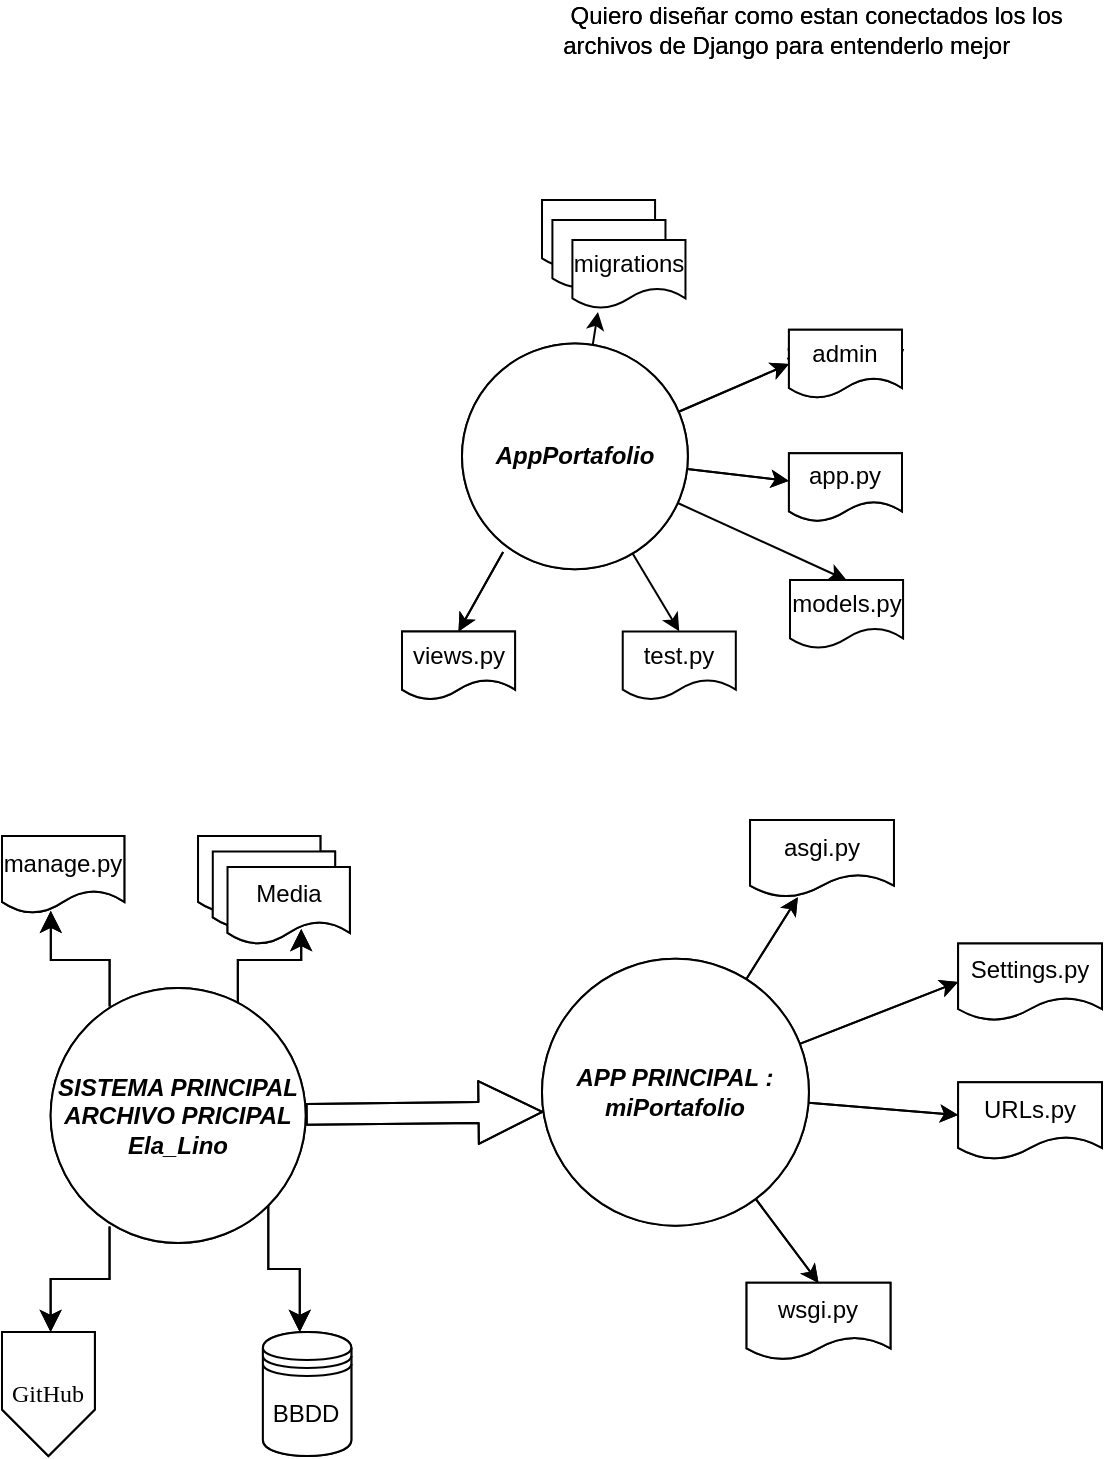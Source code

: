 <mxfile>
    <diagram id="o03Iqxn1VY3oEjjYWjxj" name="Pagina Inicial">
        <mxGraphModel dx="466" dy="575" grid="1" gridSize="10" guides="1" tooltips="1" connect="1" arrows="1" fold="1" page="1" pageScale="1" pageWidth="827" pageHeight="1169" math="0" shadow="0">
            <root>
                <mxCell id="0"/>
                <mxCell id="1" parent="0"/>
                <mxCell id="3" value="&lt;span style=&quot;white-space: pre;&quot;&gt;&#9;&lt;/span&gt;Quiero diseñar como estan conectados los los archivos de Django para entenderlo mejor&amp;nbsp;" style="text;html=1;align=center;verticalAlign=middle;whiteSpace=wrap;rounded=0;fillColor=none;" vertex="1" parent="1">
                    <mxGeometry x="264" y="30" width="300" height="30" as="geometry"/>
                </mxCell>
                <mxCell id="MdKOZIrz4xjOFt4gdJDP-42" value="" style="group" vertex="1" connectable="0" parent="1">
                    <mxGeometry x="290" y="440" width="280" height="270" as="geometry"/>
                </mxCell>
                <mxCell id="17" value="APP PRINCIPAL :&lt;br&gt;miPortafolio" style="ellipse;whiteSpace=wrap;html=1;aspect=fixed;movable=1;resizable=1;rotatable=1;deletable=1;editable=1;connectable=1;gradientColor=none;strokeColor=default;fontStyle=3" vertex="1" parent="MdKOZIrz4xjOFt4gdJDP-42">
                    <mxGeometry y="69.429" width="133.457" height="133.457" as="geometry"/>
                </mxCell>
                <mxCell id="31" value="asgi.py" style="shape=document;whiteSpace=wrap;html=1;boundedLbl=1;strokeColor=default;gradientColor=none;" vertex="1" parent="MdKOZIrz4xjOFt4gdJDP-42">
                    <mxGeometry x="104.025" width="71.95" height="38.571" as="geometry"/>
                </mxCell>
                <mxCell id="37" value="" style="edgeStyle=none;html=1;fontFamily=Verdana;" edge="1" parent="MdKOZIrz4xjOFt4gdJDP-42" source="17" target="31">
                    <mxGeometry relative="1" as="geometry"/>
                </mxCell>
                <mxCell id="32" value="wsgi.py" style="shape=document;whiteSpace=wrap;html=1;boundedLbl=1;strokeColor=default;gradientColor=none;" vertex="1" parent="MdKOZIrz4xjOFt4gdJDP-42">
                    <mxGeometry x="102.291" y="231.429" width="71.95" height="38.571" as="geometry"/>
                </mxCell>
                <mxCell id="35" value="" style="edgeStyle=none;html=1;fontFamily=Verdana;entryX=0.5;entryY=0;entryDx=0;entryDy=0;" edge="1" parent="MdKOZIrz4xjOFt4gdJDP-42" source="17" target="32">
                    <mxGeometry relative="1" as="geometry"/>
                </mxCell>
                <mxCell id="33" value="URLs.py" style="shape=document;whiteSpace=wrap;html=1;boundedLbl=1;strokeColor=default;gradientColor=none;" vertex="1" parent="MdKOZIrz4xjOFt4gdJDP-42">
                    <mxGeometry x="208.05" y="131.143" width="71.95" height="38.571" as="geometry"/>
                </mxCell>
                <mxCell id="38" value="" style="edgeStyle=none;html=1;fontFamily=Verdana;" edge="1" parent="MdKOZIrz4xjOFt4gdJDP-42" source="17" target="33">
                    <mxGeometry relative="1" as="geometry"/>
                </mxCell>
                <mxCell id="34" value="Settings.py" style="shape=document;whiteSpace=wrap;html=1;boundedLbl=1;strokeColor=default;gradientColor=none;" vertex="1" parent="MdKOZIrz4xjOFt4gdJDP-42">
                    <mxGeometry x="208.05" y="61.714" width="71.95" height="38.571" as="geometry"/>
                </mxCell>
                <mxCell id="36" value="" style="edgeStyle=none;html=1;fontFamily=Verdana;entryX=0;entryY=0.5;entryDx=0;entryDy=0;" edge="1" parent="MdKOZIrz4xjOFt4gdJDP-42" source="17" target="34">
                    <mxGeometry relative="1" as="geometry"/>
                </mxCell>
                <mxCell id="MdKOZIrz4xjOFt4gdJDP-53" value="" style="group" vertex="1" connectable="0" parent="1">
                    <mxGeometry x="20" y="448" width="213" height="310" as="geometry"/>
                </mxCell>
                <mxCell id="2" value="SISTEMA PRINCIPAL&lt;br&gt;ARCHIVO PRICIPAL&lt;br&gt;Ela_Lino" style="ellipse;whiteSpace=wrap;html=1;aspect=fixed;movable=1;resizable=1;rotatable=1;deletable=1;editable=1;connectable=1;gradientColor=none;strokeColor=default;fontStyle=3" vertex="1" parent="MdKOZIrz4xjOFt4gdJDP-53">
                    <mxGeometry x="24.322" y="75.95" width="127.505" height="127.505" as="geometry"/>
                </mxCell>
                <mxCell id="11" value="manage.py" style="shape=document;whiteSpace=wrap;html=1;boundedLbl=1;strokeColor=default;gradientColor=none;" vertex="1" parent="MdKOZIrz4xjOFt4gdJDP-53">
                    <mxGeometry width="61.173" height="38.75" as="geometry"/>
                </mxCell>
                <mxCell id="12" value="" style="edgeStyle=elbowEdgeStyle;elbow=vertical;endArrow=classic;html=1;curved=0;rounded=0;endSize=8;startSize=8;entryX=0.399;entryY=0.966;entryDx=0;entryDy=0;entryPerimeter=0;" edge="1" parent="MdKOZIrz4xjOFt4gdJDP-53" target="11">
                    <mxGeometry width="50" height="50" relative="1" as="geometry">
                        <mxPoint x="53.803" y="85.25" as="sourcePoint"/>
                        <mxPoint x="107.606" y="31" as="targetPoint"/>
                        <Array as="points">
                            <mxPoint x="31.692" y="62"/>
                            <mxPoint x="46.433" y="62"/>
                            <mxPoint x="77.388" y="62"/>
                            <mxPoint x="107.606" y="23.25"/>
                            <mxPoint x="70.754" y="10.85"/>
                        </Array>
                    </mxGeometry>
                </mxCell>
                <mxCell id="20" value="" style="group" vertex="1" connectable="0" parent="MdKOZIrz4xjOFt4gdJDP-53">
                    <mxGeometry x="130.453" y="248" width="44.221" height="62" as="geometry"/>
                </mxCell>
                <mxCell id="21" value="" style="group" vertex="1" connectable="0" parent="20">
                    <mxGeometry width="44.221" height="62" as="geometry"/>
                </mxCell>
                <mxCell id="8" value="" style="edgeStyle=elbowEdgeStyle;elbow=vertical;endArrow=classic;html=1;curved=0;rounded=0;endSize=8;startSize=8;exitX=1;exitY=1;exitDx=0;exitDy=0;" edge="1" parent="21" source="2">
                    <mxGeometry width="50" height="50" relative="1" as="geometry">
                        <mxPoint x="-10.318" y="-62" as="sourcePoint"/>
                        <mxPoint x="18.426" as="targetPoint"/>
                    </mxGeometry>
                </mxCell>
                <mxCell id="9" value="BBDD" style="shape=datastore;whiteSpace=wrap;html=1;strokeColor=default;gradientColor=none;" vertex="1" parent="21">
                    <mxGeometry width="44.221" height="62" as="geometry"/>
                </mxCell>
                <mxCell id="22" value="" style="group" vertex="1" connectable="0" parent="MdKOZIrz4xjOFt4gdJDP-53">
                    <mxGeometry y="248" width="46.433" height="62" as="geometry"/>
                </mxCell>
                <mxCell id="18" value="" style="edgeStyle=elbowEdgeStyle;elbow=vertical;endArrow=classic;html=1;curved=0;rounded=0;endSize=8;startSize=8;exitX=0.231;exitY=0.936;exitDx=0;exitDy=0;exitPerimeter=0;" edge="1" parent="22" source="2">
                    <mxGeometry width="50" height="50" relative="1" as="geometry">
                        <mxPoint x="53.803" y="-62" as="sourcePoint"/>
                        <mxPoint x="24.322" as="targetPoint"/>
                    </mxGeometry>
                </mxCell>
                <mxCell id="19" value="&lt;font face=&quot;Verdana&quot;&gt;GitHub&lt;/font&gt;" style="shape=offPageConnector;whiteSpace=wrap;html=1;strokeColor=default;gradientColor=none;" vertex="1" parent="22">
                    <mxGeometry width="46.433" height="62" as="geometry"/>
                </mxCell>
                <mxCell id="42" value="" style="shape=flexArrow;endArrow=classic;html=1;fontFamily=Verdana;width=10.435;endSize=10.304;entryX=0.005;entryY=0.573;entryDx=0;entryDy=0;entryPerimeter=0;" edge="1" parent="MdKOZIrz4xjOFt4gdJDP-53" source="2" target="17">
                    <mxGeometry width="50" height="50" relative="1" as="geometry">
                        <mxPoint x="151.827" y="142.6" as="sourcePoint"/>
                        <mxPoint x="203.419" y="142.6" as="targetPoint"/>
                    </mxGeometry>
                </mxCell>
                <mxCell id="9_yJZDYH4Xvpe3cvsq4S-43" value="" style="edgeStyle=elbowEdgeStyle;elbow=vertical;endArrow=classic;html=1;curved=0;rounded=0;endSize=8;startSize=8;exitX=0.734;exitY=0.055;exitDx=0;exitDy=0;exitPerimeter=0;" edge="1" parent="MdKOZIrz4xjOFt4gdJDP-53" source="2">
                    <mxGeometry width="50" height="50" relative="1" as="geometry">
                        <mxPoint x="120.135" y="69.75" as="sourcePoint"/>
                        <mxPoint x="149.616" y="46.5" as="targetPoint"/>
                        <Array as="points">
                            <mxPoint x="144.457" y="62"/>
                            <mxPoint x="151.827" y="62"/>
                            <mxPoint x="182.782" y="62"/>
                            <mxPoint x="213" y="23.25"/>
                            <mxPoint x="176.149" y="10.85"/>
                        </Array>
                    </mxGeometry>
                </mxCell>
                <mxCell id="9_yJZDYH4Xvpe3cvsq4S-46" value="" style="group" vertex="1" connectable="0" parent="MdKOZIrz4xjOFt4gdJDP-53">
                    <mxGeometry x="98.024" width="75.913" height="54.25" as="geometry"/>
                </mxCell>
                <mxCell id="9_yJZDYH4Xvpe3cvsq4S-42" value="" style="shape=document;whiteSpace=wrap;html=1;boundedLbl=1;strokeColor=default;gradientColor=none;" vertex="1" parent="9_yJZDYH4Xvpe3cvsq4S-46">
                    <mxGeometry width="61.173" height="38.75" as="geometry"/>
                </mxCell>
                <mxCell id="9_yJZDYH4Xvpe3cvsq4S-44" value="" style="shape=document;whiteSpace=wrap;html=1;boundedLbl=1;strokeColor=default;gradientColor=none;" vertex="1" parent="9_yJZDYH4Xvpe3cvsq4S-46">
                    <mxGeometry x="7.37" y="7.75" width="61.173" height="38.75" as="geometry"/>
                </mxCell>
                <mxCell id="9_yJZDYH4Xvpe3cvsq4S-45" value="Media" style="shape=document;whiteSpace=wrap;html=1;boundedLbl=1;strokeColor=default;gradientColor=none;" vertex="1" parent="9_yJZDYH4Xvpe3cvsq4S-46">
                    <mxGeometry x="14.74" y="15.5" width="61.173" height="38.75" as="geometry"/>
                </mxCell>
                <mxCell id="MdKOZIrz4xjOFt4gdJDP-44" value="AppPortafolio" style="ellipse;whiteSpace=wrap;html=1;aspect=fixed;movable=1;resizable=1;rotatable=1;deletable=1;editable=1;connectable=1;gradientColor=none;strokeColor=default;fontStyle=3" vertex="1" parent="1">
                    <mxGeometry x="250" y="201.714" width="112.925" height="112.925" as="geometry"/>
                </mxCell>
                <mxCell id="MdKOZIrz4xjOFt4gdJDP-46" value="" style="edgeStyle=none;html=1;fontFamily=Verdana;entryX=0.226;entryY=1.05;entryDx=0;entryDy=0;entryPerimeter=0;" edge="1" parent="1" source="MdKOZIrz4xjOFt4gdJDP-44" target="MdKOZIrz4xjOFt4gdJDP-111">
                    <mxGeometry relative="1" as="geometry"/>
                </mxCell>
                <mxCell id="MdKOZIrz4xjOFt4gdJDP-49" value="URLs.py" style="shape=document;whiteSpace=wrap;html=1;boundedLbl=1;strokeColor=default;gradientColor=none;" vertex="1" parent="1">
                    <mxGeometry x="413.467" y="256.571" width="56.533" height="34.286" as="geometry"/>
                </mxCell>
                <mxCell id="MdKOZIrz4xjOFt4gdJDP-50" value="" style="edgeStyle=none;html=1;fontFamily=Verdana;" edge="1" parent="1" source="MdKOZIrz4xjOFt4gdJDP-44" target="MdKOZIrz4xjOFt4gdJDP-49">
                    <mxGeometry relative="1" as="geometry"/>
                </mxCell>
                <mxCell id="MdKOZIrz4xjOFt4gdJDP-51" value="Settings.py" style="shape=document;whiteSpace=wrap;html=1;boundedLbl=1;strokeColor=default;gradientColor=none;" vertex="1" parent="1">
                    <mxGeometry x="413.467" y="194.857" width="56.533" height="34.286" as="geometry"/>
                </mxCell>
                <mxCell id="MdKOZIrz4xjOFt4gdJDP-52" value="" style="edgeStyle=none;html=1;fontFamily=Verdana;entryX=0;entryY=0.5;entryDx=0;entryDy=0;" edge="1" parent="1" source="MdKOZIrz4xjOFt4gdJDP-44" target="MdKOZIrz4xjOFt4gdJDP-51">
                    <mxGeometry relative="1" as="geometry"/>
                </mxCell>
                <mxCell id="MdKOZIrz4xjOFt4gdJDP-58" value="" style="group" vertex="1" connectable="0" parent="1">
                    <mxGeometry x="330.372" y="345.714" width="56.533" height="34.286" as="geometry"/>
                </mxCell>
                <mxCell id="MdKOZIrz4xjOFt4gdJDP-47" value="test.py" style="shape=document;whiteSpace=wrap;html=1;boundedLbl=1;strokeColor=default;gradientColor=none;" vertex="1" parent="MdKOZIrz4xjOFt4gdJDP-58">
                    <mxGeometry width="56.533" height="34.286" as="geometry"/>
                </mxCell>
                <mxCell id="MdKOZIrz4xjOFt4gdJDP-48" value="" style="edgeStyle=none;html=1;fontFamily=Verdana;entryX=0.5;entryY=0;entryDx=0;entryDy=0;" edge="1" parent="1" source="MdKOZIrz4xjOFt4gdJDP-44" target="MdKOZIrz4xjOFt4gdJDP-47">
                    <mxGeometry relative="1" as="geometry"/>
                </mxCell>
                <mxCell id="MdKOZIrz4xjOFt4gdJDP-63" value="" style="group" vertex="1" connectable="0" parent="1">
                    <mxGeometry x="220.002" y="345.714" width="56.533" height="34.286" as="geometry"/>
                </mxCell>
                <mxCell id="MdKOZIrz4xjOFt4gdJDP-64" value="wsgi.py" style="shape=document;whiteSpace=wrap;html=1;boundedLbl=1;strokeColor=default;gradientColor=none;" vertex="1" parent="MdKOZIrz4xjOFt4gdJDP-63">
                    <mxGeometry width="56.533" height="34.286" as="geometry"/>
                </mxCell>
                <mxCell id="MdKOZIrz4xjOFt4gdJDP-65" value="" style="edgeStyle=none;html=1;fontFamily=Verdana;entryX=0.5;entryY=0;entryDx=0;entryDy=0;exitX=0.182;exitY=0.923;exitDx=0;exitDy=0;exitPerimeter=0;" edge="1" parent="1" target="MdKOZIrz4xjOFt4gdJDP-64" source="MdKOZIrz4xjOFt4gdJDP-44">
                    <mxGeometry relative="1" as="geometry">
                        <mxPoint x="249.473" y="307.525" as="sourcePoint"/>
                    </mxGeometry>
                </mxCell>
                <mxCell id="MdKOZIrz4xjOFt4gdJDP-112" value="" style="group" vertex="1" connectable="0" parent="1">
                    <mxGeometry x="290.004" y="130" width="71.733" height="54.286" as="geometry"/>
                </mxCell>
                <mxCell id="MdKOZIrz4xjOFt4gdJDP-56" value="" style="shape=document;whiteSpace=wrap;html=1;boundedLbl=1;strokeColor=default;gradientColor=none;" vertex="1" parent="MdKOZIrz4xjOFt4gdJDP-112">
                    <mxGeometry width="56.533" height="34.286" as="geometry"/>
                </mxCell>
                <mxCell id="MdKOZIrz4xjOFt4gdJDP-45" value="" style="shape=document;whiteSpace=wrap;html=1;boundedLbl=1;strokeColor=default;gradientColor=none;" vertex="1" parent="MdKOZIrz4xjOFt4gdJDP-112">
                    <mxGeometry x="5.2" y="10" width="56.533" height="34.286" as="geometry"/>
                </mxCell>
                <mxCell id="MdKOZIrz4xjOFt4gdJDP-111" value="migrations" style="shape=document;whiteSpace=wrap;html=1;boundedLbl=1;strokeColor=default;gradientColor=none;" vertex="1" parent="MdKOZIrz4xjOFt4gdJDP-112">
                    <mxGeometry x="15.2" y="20" width="56.533" height="34.286" as="geometry"/>
                </mxCell>
                <mxCell id="MdKOZIrz4xjOFt4gdJDP-67" value="Capa sin título" parent="0"/>
                <mxCell id="MdKOZIrz4xjOFt4gdJDP-68" value="&lt;span style=&quot;white-space: pre;&quot;&gt;&#9;&lt;/span&gt;Quiero diseñar como estan conectados los los archivos de Django para entenderlo mejor&amp;nbsp;" style="text;html=1;align=center;verticalAlign=middle;whiteSpace=wrap;rounded=0;fillColor=none;" vertex="1" parent="MdKOZIrz4xjOFt4gdJDP-67">
                    <mxGeometry x="264" y="30" width="300" height="30" as="geometry"/>
                </mxCell>
                <mxCell id="MdKOZIrz4xjOFt4gdJDP-69" value="" style="group" vertex="1" connectable="0" parent="MdKOZIrz4xjOFt4gdJDP-67">
                    <mxGeometry x="290" y="440" width="280" height="270" as="geometry"/>
                </mxCell>
                <mxCell id="MdKOZIrz4xjOFt4gdJDP-70" value="APP PRINCIPAL :&lt;br&gt;miPortafolio" style="ellipse;whiteSpace=wrap;html=1;aspect=fixed;movable=1;resizable=1;rotatable=1;deletable=1;editable=1;connectable=1;gradientColor=none;strokeColor=default;fontStyle=3" vertex="1" parent="MdKOZIrz4xjOFt4gdJDP-69">
                    <mxGeometry y="69.429" width="133.457" height="133.457" as="geometry"/>
                </mxCell>
                <mxCell id="MdKOZIrz4xjOFt4gdJDP-71" value="asgi.py" style="shape=document;whiteSpace=wrap;html=1;boundedLbl=1;strokeColor=default;gradientColor=none;" vertex="1" parent="MdKOZIrz4xjOFt4gdJDP-69">
                    <mxGeometry x="104.025" width="71.95" height="38.571" as="geometry"/>
                </mxCell>
                <mxCell id="MdKOZIrz4xjOFt4gdJDP-72" value="" style="edgeStyle=none;html=1;fontFamily=Verdana;" edge="1" parent="MdKOZIrz4xjOFt4gdJDP-69" source="MdKOZIrz4xjOFt4gdJDP-70" target="MdKOZIrz4xjOFt4gdJDP-71">
                    <mxGeometry relative="1" as="geometry"/>
                </mxCell>
                <mxCell id="MdKOZIrz4xjOFt4gdJDP-73" value="wsgi.py" style="shape=document;whiteSpace=wrap;html=1;boundedLbl=1;strokeColor=default;gradientColor=none;" vertex="1" parent="MdKOZIrz4xjOFt4gdJDP-69">
                    <mxGeometry x="102.291" y="231.429" width="71.95" height="38.571" as="geometry"/>
                </mxCell>
                <mxCell id="MdKOZIrz4xjOFt4gdJDP-74" value="" style="edgeStyle=none;html=1;fontFamily=Verdana;entryX=0.5;entryY=0;entryDx=0;entryDy=0;" edge="1" parent="MdKOZIrz4xjOFt4gdJDP-69" source="MdKOZIrz4xjOFt4gdJDP-70" target="MdKOZIrz4xjOFt4gdJDP-73">
                    <mxGeometry relative="1" as="geometry"/>
                </mxCell>
                <mxCell id="MdKOZIrz4xjOFt4gdJDP-75" value="URLs.py" style="shape=document;whiteSpace=wrap;html=1;boundedLbl=1;strokeColor=default;gradientColor=none;" vertex="1" parent="MdKOZIrz4xjOFt4gdJDP-69">
                    <mxGeometry x="208.05" y="131.143" width="71.95" height="38.571" as="geometry"/>
                </mxCell>
                <mxCell id="MdKOZIrz4xjOFt4gdJDP-76" value="" style="edgeStyle=none;html=1;fontFamily=Verdana;" edge="1" parent="MdKOZIrz4xjOFt4gdJDP-69" source="MdKOZIrz4xjOFt4gdJDP-70" target="MdKOZIrz4xjOFt4gdJDP-75">
                    <mxGeometry relative="1" as="geometry"/>
                </mxCell>
                <mxCell id="MdKOZIrz4xjOFt4gdJDP-77" value="Settings.py" style="shape=document;whiteSpace=wrap;html=1;boundedLbl=1;strokeColor=default;gradientColor=none;" vertex="1" parent="MdKOZIrz4xjOFt4gdJDP-69">
                    <mxGeometry x="208.05" y="61.714" width="71.95" height="38.571" as="geometry"/>
                </mxCell>
                <mxCell id="MdKOZIrz4xjOFt4gdJDP-78" value="" style="edgeStyle=none;html=1;fontFamily=Verdana;entryX=0;entryY=0.5;entryDx=0;entryDy=0;" edge="1" parent="MdKOZIrz4xjOFt4gdJDP-69" source="MdKOZIrz4xjOFt4gdJDP-70" target="MdKOZIrz4xjOFt4gdJDP-77">
                    <mxGeometry relative="1" as="geometry"/>
                </mxCell>
                <mxCell id="MdKOZIrz4xjOFt4gdJDP-79" value="" style="group" vertex="1" connectable="0" parent="MdKOZIrz4xjOFt4gdJDP-67">
                    <mxGeometry x="20" y="448" width="213" height="310" as="geometry"/>
                </mxCell>
                <mxCell id="MdKOZIrz4xjOFt4gdJDP-80" value="SISTEMA PRINCIPAL&lt;br&gt;ARCHIVO PRICIPAL&lt;br&gt;Ela_Lino" style="ellipse;whiteSpace=wrap;html=1;aspect=fixed;movable=1;resizable=1;rotatable=1;deletable=1;editable=1;connectable=1;gradientColor=none;strokeColor=default;fontStyle=3" vertex="1" parent="MdKOZIrz4xjOFt4gdJDP-79">
                    <mxGeometry x="24.322" y="75.95" width="127.505" height="127.505" as="geometry"/>
                </mxCell>
                <mxCell id="MdKOZIrz4xjOFt4gdJDP-81" value="manage.py" style="shape=document;whiteSpace=wrap;html=1;boundedLbl=1;strokeColor=default;gradientColor=none;" vertex="1" parent="MdKOZIrz4xjOFt4gdJDP-79">
                    <mxGeometry width="61.173" height="38.75" as="geometry"/>
                </mxCell>
                <mxCell id="MdKOZIrz4xjOFt4gdJDP-82" value="" style="edgeStyle=elbowEdgeStyle;elbow=vertical;endArrow=classic;html=1;curved=0;rounded=0;endSize=8;startSize=8;entryX=0.399;entryY=0.966;entryDx=0;entryDy=0;entryPerimeter=0;" edge="1" parent="MdKOZIrz4xjOFt4gdJDP-79" target="MdKOZIrz4xjOFt4gdJDP-81">
                    <mxGeometry width="50" height="50" relative="1" as="geometry">
                        <mxPoint x="53.803" y="85.25" as="sourcePoint"/>
                        <mxPoint x="107.606" y="31" as="targetPoint"/>
                        <Array as="points">
                            <mxPoint x="31.692" y="62"/>
                            <mxPoint x="46.433" y="62"/>
                            <mxPoint x="77.388" y="62"/>
                            <mxPoint x="107.606" y="23.25"/>
                            <mxPoint x="70.754" y="10.85"/>
                        </Array>
                    </mxGeometry>
                </mxCell>
                <mxCell id="MdKOZIrz4xjOFt4gdJDP-83" value="" style="group" vertex="1" connectable="0" parent="MdKOZIrz4xjOFt4gdJDP-79">
                    <mxGeometry x="130.453" y="248" width="44.221" height="62" as="geometry"/>
                </mxCell>
                <mxCell id="MdKOZIrz4xjOFt4gdJDP-84" value="" style="group" vertex="1" connectable="0" parent="MdKOZIrz4xjOFt4gdJDP-83">
                    <mxGeometry width="44.221" height="62" as="geometry"/>
                </mxCell>
                <mxCell id="MdKOZIrz4xjOFt4gdJDP-85" value="" style="edgeStyle=elbowEdgeStyle;elbow=vertical;endArrow=classic;html=1;curved=0;rounded=0;endSize=8;startSize=8;exitX=1;exitY=1;exitDx=0;exitDy=0;" edge="1" parent="MdKOZIrz4xjOFt4gdJDP-84" source="MdKOZIrz4xjOFt4gdJDP-80">
                    <mxGeometry width="50" height="50" relative="1" as="geometry">
                        <mxPoint x="-10.318" y="-62" as="sourcePoint"/>
                        <mxPoint x="18.426" as="targetPoint"/>
                    </mxGeometry>
                </mxCell>
                <mxCell id="MdKOZIrz4xjOFt4gdJDP-86" value="BBDD" style="shape=datastore;whiteSpace=wrap;html=1;strokeColor=default;gradientColor=none;" vertex="1" parent="MdKOZIrz4xjOFt4gdJDP-84">
                    <mxGeometry width="44.221" height="62" as="geometry"/>
                </mxCell>
                <mxCell id="MdKOZIrz4xjOFt4gdJDP-87" value="" style="group" vertex="1" connectable="0" parent="MdKOZIrz4xjOFt4gdJDP-79">
                    <mxGeometry y="248" width="46.433" height="62" as="geometry"/>
                </mxCell>
                <mxCell id="MdKOZIrz4xjOFt4gdJDP-88" value="" style="edgeStyle=elbowEdgeStyle;elbow=vertical;endArrow=classic;html=1;curved=0;rounded=0;endSize=8;startSize=8;exitX=0.231;exitY=0.936;exitDx=0;exitDy=0;exitPerimeter=0;" edge="1" parent="MdKOZIrz4xjOFt4gdJDP-87" source="MdKOZIrz4xjOFt4gdJDP-80">
                    <mxGeometry width="50" height="50" relative="1" as="geometry">
                        <mxPoint x="53.803" y="-62" as="sourcePoint"/>
                        <mxPoint x="24.322" as="targetPoint"/>
                    </mxGeometry>
                </mxCell>
                <mxCell id="MdKOZIrz4xjOFt4gdJDP-89" value="&lt;font face=&quot;Verdana&quot;&gt;GitHub&lt;/font&gt;" style="shape=offPageConnector;whiteSpace=wrap;html=1;strokeColor=default;gradientColor=none;" vertex="1" parent="MdKOZIrz4xjOFt4gdJDP-87">
                    <mxGeometry width="46.433" height="62" as="geometry"/>
                </mxCell>
                <mxCell id="MdKOZIrz4xjOFt4gdJDP-91" value="" style="edgeStyle=elbowEdgeStyle;elbow=vertical;endArrow=classic;html=1;curved=0;rounded=0;endSize=8;startSize=8;exitX=0.734;exitY=0.055;exitDx=0;exitDy=0;exitPerimeter=0;" edge="1" parent="MdKOZIrz4xjOFt4gdJDP-79" source="MdKOZIrz4xjOFt4gdJDP-80">
                    <mxGeometry width="50" height="50" relative="1" as="geometry">
                        <mxPoint x="120.135" y="69.75" as="sourcePoint"/>
                        <mxPoint x="149.616" y="46.5" as="targetPoint"/>
                        <Array as="points">
                            <mxPoint x="144.457" y="62"/>
                            <mxPoint x="151.827" y="62"/>
                            <mxPoint x="182.782" y="62"/>
                            <mxPoint x="213" y="23.25"/>
                            <mxPoint x="176.149" y="10.85"/>
                        </Array>
                    </mxGeometry>
                </mxCell>
                <mxCell id="MdKOZIrz4xjOFt4gdJDP-92" value="" style="group" vertex="1" connectable="0" parent="MdKOZIrz4xjOFt4gdJDP-79">
                    <mxGeometry x="98.024" width="75.913" height="54.25" as="geometry"/>
                </mxCell>
                <mxCell id="MdKOZIrz4xjOFt4gdJDP-93" value="" style="shape=document;whiteSpace=wrap;html=1;boundedLbl=1;strokeColor=default;gradientColor=none;" vertex="1" parent="MdKOZIrz4xjOFt4gdJDP-92">
                    <mxGeometry width="61.173" height="38.75" as="geometry"/>
                </mxCell>
                <mxCell id="MdKOZIrz4xjOFt4gdJDP-94" value="" style="shape=document;whiteSpace=wrap;html=1;boundedLbl=1;strokeColor=default;gradientColor=none;" vertex="1" parent="MdKOZIrz4xjOFt4gdJDP-92">
                    <mxGeometry x="7.37" y="7.75" width="61.173" height="38.75" as="geometry"/>
                </mxCell>
                <mxCell id="MdKOZIrz4xjOFt4gdJDP-95" value="Media" style="shape=document;whiteSpace=wrap;html=1;boundedLbl=1;strokeColor=default;gradientColor=none;" vertex="1" parent="MdKOZIrz4xjOFt4gdJDP-92">
                    <mxGeometry x="14.74" y="15.5" width="61.173" height="38.75" as="geometry"/>
                </mxCell>
                <mxCell id="MdKOZIrz4xjOFt4gdJDP-97" value="AppPortafolio" style="ellipse;whiteSpace=wrap;html=1;aspect=fixed;movable=1;resizable=1;rotatable=1;deletable=1;editable=1;connectable=1;gradientColor=none;strokeColor=default;fontStyle=3" vertex="1" parent="MdKOZIrz4xjOFt4gdJDP-67">
                    <mxGeometry x="250" y="201.714" width="112.925" height="112.925" as="geometry"/>
                </mxCell>
                <mxCell id="MdKOZIrz4xjOFt4gdJDP-100" value="app.py" style="shape=document;whiteSpace=wrap;html=1;boundedLbl=1;strokeColor=default;gradientColor=none;" vertex="1" parent="MdKOZIrz4xjOFt4gdJDP-67">
                    <mxGeometry x="413.467" y="256.571" width="56.533" height="34.286" as="geometry"/>
                </mxCell>
                <mxCell id="MdKOZIrz4xjOFt4gdJDP-101" value="" style="edgeStyle=none;html=1;fontFamily=Verdana;" edge="1" parent="MdKOZIrz4xjOFt4gdJDP-67" source="MdKOZIrz4xjOFt4gdJDP-97" target="MdKOZIrz4xjOFt4gdJDP-100">
                    <mxGeometry relative="1" as="geometry"/>
                </mxCell>
                <mxCell id="MdKOZIrz4xjOFt4gdJDP-102" value="admin" style="shape=document;whiteSpace=wrap;html=1;boundedLbl=1;strokeColor=default;gradientColor=none;" vertex="1" parent="MdKOZIrz4xjOFt4gdJDP-67">
                    <mxGeometry x="413.467" y="194.857" width="56.533" height="34.286" as="geometry"/>
                </mxCell>
                <mxCell id="MdKOZIrz4xjOFt4gdJDP-103" value="" style="edgeStyle=none;html=1;fontFamily=Verdana;entryX=0;entryY=0.5;entryDx=0;entryDy=0;" edge="1" parent="MdKOZIrz4xjOFt4gdJDP-67" source="MdKOZIrz4xjOFt4gdJDP-97" target="MdKOZIrz4xjOFt4gdJDP-102">
                    <mxGeometry relative="1" as="geometry"/>
                </mxCell>
                <mxCell id="MdKOZIrz4xjOFt4gdJDP-107" value="" style="group" vertex="1" connectable="0" parent="MdKOZIrz4xjOFt4gdJDP-67">
                    <mxGeometry x="220.002" y="345.714" width="56.533" height="34.286" as="geometry"/>
                </mxCell>
                <mxCell id="MdKOZIrz4xjOFt4gdJDP-108" value="views.py" style="shape=document;whiteSpace=wrap;html=1;boundedLbl=1;strokeColor=default;gradientColor=none;" vertex="1" parent="MdKOZIrz4xjOFt4gdJDP-107">
                    <mxGeometry width="56.533" height="34.286" as="geometry"/>
                </mxCell>
                <mxCell id="MdKOZIrz4xjOFt4gdJDP-109" value="" style="edgeStyle=none;html=1;fontFamily=Verdana;entryX=0.5;entryY=0;entryDx=0;entryDy=0;exitX=0.182;exitY=0.923;exitDx=0;exitDy=0;exitPerimeter=0;" edge="1" parent="MdKOZIrz4xjOFt4gdJDP-67" source="MdKOZIrz4xjOFt4gdJDP-97" target="MdKOZIrz4xjOFt4gdJDP-108">
                    <mxGeometry relative="1" as="geometry">
                        <mxPoint x="249.473" y="307.525" as="sourcePoint"/>
                    </mxGeometry>
                </mxCell>
                <mxCell id="MdKOZIrz4xjOFt4gdJDP-90" value="" style="shape=flexArrow;endArrow=classic;html=1;fontFamily=Verdana;width=10.435;endSize=10.304;entryX=0.005;entryY=0.573;entryDx=0;entryDy=0;entryPerimeter=0;" edge="1" parent="MdKOZIrz4xjOFt4gdJDP-67" source="MdKOZIrz4xjOFt4gdJDP-80" target="MdKOZIrz4xjOFt4gdJDP-70">
                    <mxGeometry width="50" height="50" relative="1" as="geometry">
                        <mxPoint x="171.827" y="590.6" as="sourcePoint"/>
                        <mxPoint x="223.419" y="590.6" as="targetPoint"/>
                    </mxGeometry>
                </mxCell>
                <mxCell id="MdKOZIrz4xjOFt4gdJDP-113" value="" style="group" vertex="1" connectable="0" parent="MdKOZIrz4xjOFt4gdJDP-67">
                    <mxGeometry x="414.002" y="320.004" width="56.533" height="34.286" as="geometry"/>
                </mxCell>
                <mxCell id="MdKOZIrz4xjOFt4gdJDP-104" value="" style="group" vertex="1" connectable="0" parent="MdKOZIrz4xjOFt4gdJDP-113">
                    <mxGeometry width="56.533" height="34.286" as="geometry"/>
                </mxCell>
                <mxCell id="MdKOZIrz4xjOFt4gdJDP-105" value="models.py" style="shape=document;whiteSpace=wrap;html=1;boundedLbl=1;strokeColor=default;gradientColor=none;" vertex="1" parent="MdKOZIrz4xjOFt4gdJDP-104">
                    <mxGeometry width="56.533" height="34.286" as="geometry"/>
                </mxCell>
                <mxCell id="MdKOZIrz4xjOFt4gdJDP-106" value="" style="edgeStyle=none;html=1;fontFamily=Verdana;entryX=0.5;entryY=0;entryDx=0;entryDy=0;" edge="1" parent="MdKOZIrz4xjOFt4gdJDP-113" source="MdKOZIrz4xjOFt4gdJDP-97" target="MdKOZIrz4xjOFt4gdJDP-105">
                    <mxGeometry relative="1" as="geometry"/>
                </mxCell>
            </root>
        </mxGraphModel>
    </diagram>
    <diagram id="nNmsJuC96gDckS6idvxn" name="NavBar App">
        <mxGraphModel dx="443" dy="546" grid="1" gridSize="10" guides="1" tooltips="1" connect="1" arrows="1" fold="1" page="1" pageScale="1" pageWidth="827" pageHeight="1169" math="0" shadow="0">
            <root>
                <mxCell id="0"/>
                <mxCell id="1" parent="0"/>
                <mxCell id="0PnUoNm1Xh4qu8oa1b2e-12" value="" style="edgeStyle=none;html=1;fontFamily=Helvetica;" edge="1" parent="1" source="0PnUoNm1Xh4qu8oa1b2e-1" target="0PnUoNm1Xh4qu8oa1b2e-6">
                    <mxGeometry relative="1" as="geometry"/>
                </mxCell>
                <mxCell id="0PnUoNm1Xh4qu8oa1b2e-13" value="" style="edgeStyle=none;html=1;fontFamily=Helvetica;entryX=0;entryY=0.5;entryDx=0;entryDy=0;" edge="1" parent="1" source="0PnUoNm1Xh4qu8oa1b2e-1" target="0PnUoNm1Xh4qu8oa1b2e-9">
                    <mxGeometry relative="1" as="geometry"/>
                </mxCell>
                <mxCell id="0PnUoNm1Xh4qu8oa1b2e-14" value="" style="edgeStyle=none;html=1;fontFamily=Helvetica;" edge="1" parent="1" source="0PnUoNm1Xh4qu8oa1b2e-1" target="0PnUoNm1Xh4qu8oa1b2e-11">
                    <mxGeometry relative="1" as="geometry"/>
                </mxCell>
                <mxCell id="0PnUoNm1Xh4qu8oa1b2e-15" value="" style="edgeStyle=none;html=1;fontFamily=Helvetica;" edge="1" parent="1" source="0PnUoNm1Xh4qu8oa1b2e-1" target="0PnUoNm1Xh4qu8oa1b2e-10">
                    <mxGeometry relative="1" as="geometry"/>
                </mxCell>
                <mxCell id="0PnUoNm1Xh4qu8oa1b2e-16" value="" style="edgeStyle=none;html=1;fontFamily=Helvetica;" edge="1" parent="1" source="0PnUoNm1Xh4qu8oa1b2e-1" target="0PnUoNm1Xh4qu8oa1b2e-8">
                    <mxGeometry relative="1" as="geometry"/>
                </mxCell>
                <mxCell id="0PnUoNm1Xh4qu8oa1b2e-17" value="" style="edgeStyle=none;html=1;fontFamily=Helvetica;entryX=1;entryY=0.5;entryDx=0;entryDy=0;" edge="1" parent="1" source="0PnUoNm1Xh4qu8oa1b2e-1" target="0PnUoNm1Xh4qu8oa1b2e-5">
                    <mxGeometry relative="1" as="geometry"/>
                </mxCell>
                <mxCell id="0PnUoNm1Xh4qu8oa1b2e-1" value="&lt;b&gt;&lt;i&gt;navbar central&lt;/i&gt;&lt;/b&gt;" style="ellipse;whiteSpace=wrap;html=1;aspect=fixed;strokeColor=default;fontFamily=Helvetica;fillColor=none;gradientColor=none;" vertex="1" parent="1">
                    <mxGeometry x="359" y="520" width="120" height="120" as="geometry"/>
                </mxCell>
                <mxCell id="0PnUoNm1Xh4qu8oa1b2e-5" value="Educacion" style="rounded=0;whiteSpace=wrap;html=1;strokeColor=default;fontFamily=Helvetica;fillColor=none;gradientColor=none;" vertex="1" parent="1">
                    <mxGeometry x="200" y="480" width="120" height="40" as="geometry"/>
                </mxCell>
                <mxCell id="0PnUoNm1Xh4qu8oa1b2e-6" value="Logo" style="rounded=0;whiteSpace=wrap;html=1;strokeColor=default;fontFamily=Helvetica;fillColor=none;gradientColor=none;" vertex="1" parent="1">
                    <mxGeometry x="360" y="440" width="119" height="40" as="geometry"/>
                </mxCell>
                <mxCell id="0PnUoNm1Xh4qu8oa1b2e-8" value="Proyectos" style="rounded=0;whiteSpace=wrap;html=1;strokeColor=default;fontFamily=Helvetica;fillColor=none;gradientColor=none;" vertex="1" parent="1">
                    <mxGeometry x="200" y="600" width="119" height="40" as="geometry"/>
                </mxCell>
                <mxCell id="0PnUoNm1Xh4qu8oa1b2e-9" value="Experiencia" style="rounded=0;whiteSpace=wrap;html=1;strokeColor=default;fontFamily=Helvetica;fillColor=none;gradientColor=none;" vertex="1" parent="1">
                    <mxGeometry x="520" y="480" width="119" height="40" as="geometry"/>
                </mxCell>
                <mxCell id="0PnUoNm1Xh4qu8oa1b2e-10" value="Contacto" style="rounded=0;whiteSpace=wrap;html=1;strokeColor=default;fontFamily=Helvetica;fillColor=none;gradientColor=none;" vertex="1" parent="1">
                    <mxGeometry x="360" y="680" width="119" height="40" as="geometry"/>
                </mxCell>
                <mxCell id="0PnUoNm1Xh4qu8oa1b2e-11" value="Extracurricular&amp;nbsp;" style="rounded=0;whiteSpace=wrap;html=1;strokeColor=default;fontFamily=Helvetica;fillColor=none;gradientColor=none;" vertex="1" parent="1">
                    <mxGeometry x="520" y="600" width="119" height="40" as="geometry"/>
                </mxCell>
            </root>
        </mxGraphModel>
    </diagram>
</mxfile>